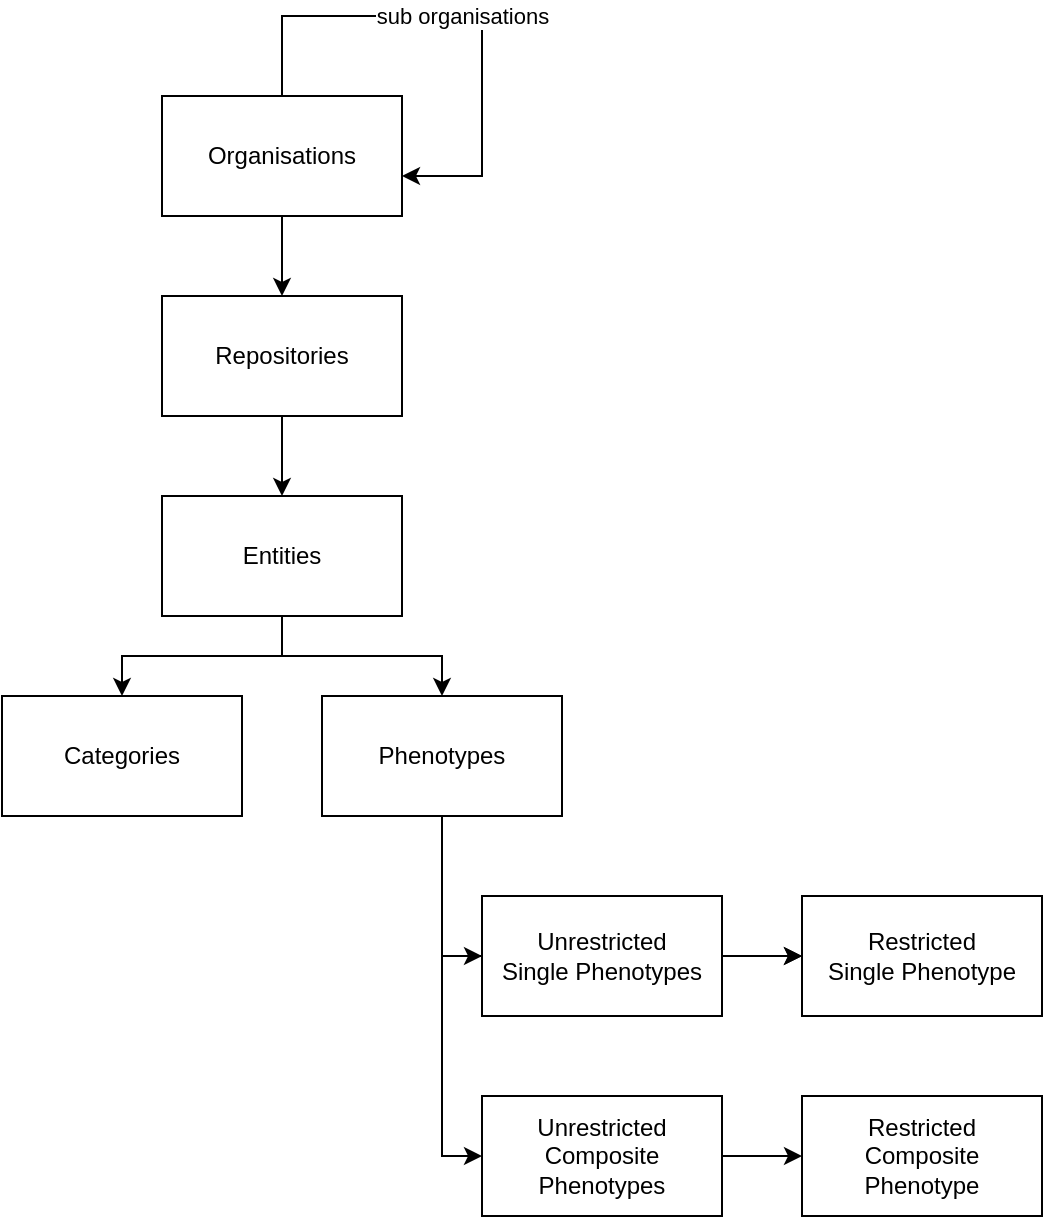 <mxfile version="20.6.1" type="device"><diagram id="9gCpoze4Ezko7_gkgvhH" name="Seite-1"><mxGraphModel dx="1102" dy="1025" grid="1" gridSize="10" guides="1" tooltips="1" connect="1" arrows="1" fold="1" page="1" pageScale="1" pageWidth="827" pageHeight="1169" math="0" shadow="0"><root><mxCell id="0"/><mxCell id="1" parent="0"/><mxCell id="IsHN5u6iE1gPFRgJ8gi5-5" value="" style="edgeStyle=orthogonalEdgeStyle;rounded=0;orthogonalLoop=1;jettySize=auto;html=1;" edge="1" parent="1" source="IsHN5u6iE1gPFRgJ8gi5-1" target="IsHN5u6iE1gPFRgJ8gi5-4"><mxGeometry relative="1" as="geometry"/></mxCell><mxCell id="IsHN5u6iE1gPFRgJ8gi5-1" value="Organisations" style="rounded=0;whiteSpace=wrap;html=1;" vertex="1" parent="1"><mxGeometry x="120" y="80" width="120" height="60" as="geometry"/></mxCell><mxCell id="IsHN5u6iE1gPFRgJ8gi5-3" value="sub organisations" style="edgeStyle=orthogonalEdgeStyle;rounded=0;orthogonalLoop=1;jettySize=auto;html=1;exitX=0.5;exitY=0;exitDx=0;exitDy=0;" edge="1" parent="1" source="IsHN5u6iE1gPFRgJ8gi5-1" target="IsHN5u6iE1gPFRgJ8gi5-1"><mxGeometry relative="1" as="geometry"><Array as="points"><mxPoint x="180" y="40"/><mxPoint x="280" y="40"/><mxPoint x="280" y="120"/></Array></mxGeometry></mxCell><mxCell id="IsHN5u6iE1gPFRgJ8gi5-7" value="" style="edgeStyle=orthogonalEdgeStyle;rounded=0;orthogonalLoop=1;jettySize=auto;html=1;" edge="1" parent="1" source="IsHN5u6iE1gPFRgJ8gi5-4" target="IsHN5u6iE1gPFRgJ8gi5-6"><mxGeometry relative="1" as="geometry"/></mxCell><mxCell id="IsHN5u6iE1gPFRgJ8gi5-4" value="Repositories" style="whiteSpace=wrap;html=1;rounded=0;" vertex="1" parent="1"><mxGeometry x="120" y="180" width="120" height="60" as="geometry"/></mxCell><mxCell id="IsHN5u6iE1gPFRgJ8gi5-9" value="" style="edgeStyle=orthogonalEdgeStyle;rounded=0;orthogonalLoop=1;jettySize=auto;html=1;" edge="1" parent="1" source="IsHN5u6iE1gPFRgJ8gi5-6" target="IsHN5u6iE1gPFRgJ8gi5-8"><mxGeometry relative="1" as="geometry"><Array as="points"><mxPoint x="180" y="360"/><mxPoint x="100" y="360"/></Array></mxGeometry></mxCell><mxCell id="IsHN5u6iE1gPFRgJ8gi5-11" value="" style="edgeStyle=orthogonalEdgeStyle;rounded=0;orthogonalLoop=1;jettySize=auto;html=1;" edge="1" parent="1" source="IsHN5u6iE1gPFRgJ8gi5-6" target="IsHN5u6iE1gPFRgJ8gi5-10"><mxGeometry relative="1" as="geometry"><Array as="points"><mxPoint x="180" y="360"/><mxPoint x="260" y="360"/></Array></mxGeometry></mxCell><mxCell id="IsHN5u6iE1gPFRgJ8gi5-6" value="Entities" style="whiteSpace=wrap;html=1;rounded=0;" vertex="1" parent="1"><mxGeometry x="120" y="280" width="120" height="60" as="geometry"/></mxCell><mxCell id="IsHN5u6iE1gPFRgJ8gi5-8" value="Categories" style="whiteSpace=wrap;html=1;rounded=0;" vertex="1" parent="1"><mxGeometry x="40" y="380" width="120" height="60" as="geometry"/></mxCell><mxCell id="IsHN5u6iE1gPFRgJ8gi5-13" value="" style="edgeStyle=orthogonalEdgeStyle;rounded=0;orthogonalLoop=1;jettySize=auto;html=1;" edge="1" parent="1" source="IsHN5u6iE1gPFRgJ8gi5-10" target="IsHN5u6iE1gPFRgJ8gi5-12"><mxGeometry relative="1" as="geometry"><Array as="points"><mxPoint x="260" y="510"/></Array></mxGeometry></mxCell><mxCell id="IsHN5u6iE1gPFRgJ8gi5-15" value="" style="edgeStyle=orthogonalEdgeStyle;rounded=0;orthogonalLoop=1;jettySize=auto;html=1;startArrow=none;" edge="1" parent="1" source="IsHN5u6iE1gPFRgJ8gi5-10" target="IsHN5u6iE1gPFRgJ8gi5-14"><mxGeometry relative="1" as="geometry"><Array as="points"><mxPoint x="260" y="610"/></Array></mxGeometry></mxCell><mxCell id="IsHN5u6iE1gPFRgJ8gi5-10" value="Phenotypes" style="whiteSpace=wrap;html=1;rounded=0;" vertex="1" parent="1"><mxGeometry x="200" y="380" width="120" height="60" as="geometry"/></mxCell><mxCell id="IsHN5u6iE1gPFRgJ8gi5-14" value="Unrestricted&lt;br&gt;Composite Phenotypes" style="whiteSpace=wrap;html=1;rounded=0;" vertex="1" parent="1"><mxGeometry x="280" y="580" width="120" height="60" as="geometry"/></mxCell><mxCell id="IsHN5u6iE1gPFRgJ8gi5-18" value="" style="edgeStyle=orthogonalEdgeStyle;rounded=0;orthogonalLoop=1;jettySize=auto;html=1;" edge="1" parent="1" source="IsHN5u6iE1gPFRgJ8gi5-12" target="IsHN5u6iE1gPFRgJ8gi5-17"><mxGeometry relative="1" as="geometry"/></mxCell><mxCell id="IsHN5u6iE1gPFRgJ8gi5-19" value="" style="edgeStyle=orthogonalEdgeStyle;rounded=0;orthogonalLoop=1;jettySize=auto;html=1;" edge="1" parent="1" source="IsHN5u6iE1gPFRgJ8gi5-12" target="IsHN5u6iE1gPFRgJ8gi5-17"><mxGeometry relative="1" as="geometry"/></mxCell><mxCell id="IsHN5u6iE1gPFRgJ8gi5-21" value="" style="edgeStyle=orthogonalEdgeStyle;rounded=0;orthogonalLoop=1;jettySize=auto;html=1;" edge="1" parent="1" source="IsHN5u6iE1gPFRgJ8gi5-14" target="IsHN5u6iE1gPFRgJ8gi5-20"><mxGeometry relative="1" as="geometry"/></mxCell><mxCell id="IsHN5u6iE1gPFRgJ8gi5-12" value="Unrestricted&lt;br&gt;Single Phenotypes" style="whiteSpace=wrap;html=1;rounded=0;" vertex="1" parent="1"><mxGeometry x="280" y="480" width="120" height="60" as="geometry"/></mxCell><mxCell id="IsHN5u6iE1gPFRgJ8gi5-16" value="" style="edgeStyle=orthogonalEdgeStyle;rounded=0;orthogonalLoop=1;jettySize=auto;html=1;endArrow=none;" edge="1" parent="1" source="IsHN5u6iE1gPFRgJ8gi5-10" target="IsHN5u6iE1gPFRgJ8gi5-12"><mxGeometry relative="1" as="geometry"><mxPoint x="320" y="510" as="sourcePoint"/><mxPoint x="580" y="390" as="targetPoint"/><Array as="points"><mxPoint x="260" y="510"/></Array></mxGeometry></mxCell><mxCell id="IsHN5u6iE1gPFRgJ8gi5-17" value="Restricted&lt;br&gt;Single Phenotype" style="whiteSpace=wrap;html=1;rounded=0;" vertex="1" parent="1"><mxGeometry x="440" y="480" width="120" height="60" as="geometry"/></mxCell><mxCell id="IsHN5u6iE1gPFRgJ8gi5-20" value="Restricted&lt;br&gt;Composite Phenotype" style="whiteSpace=wrap;html=1;rounded=0;" vertex="1" parent="1"><mxGeometry x="440" y="580" width="120" height="60" as="geometry"/></mxCell></root></mxGraphModel></diagram></mxfile>